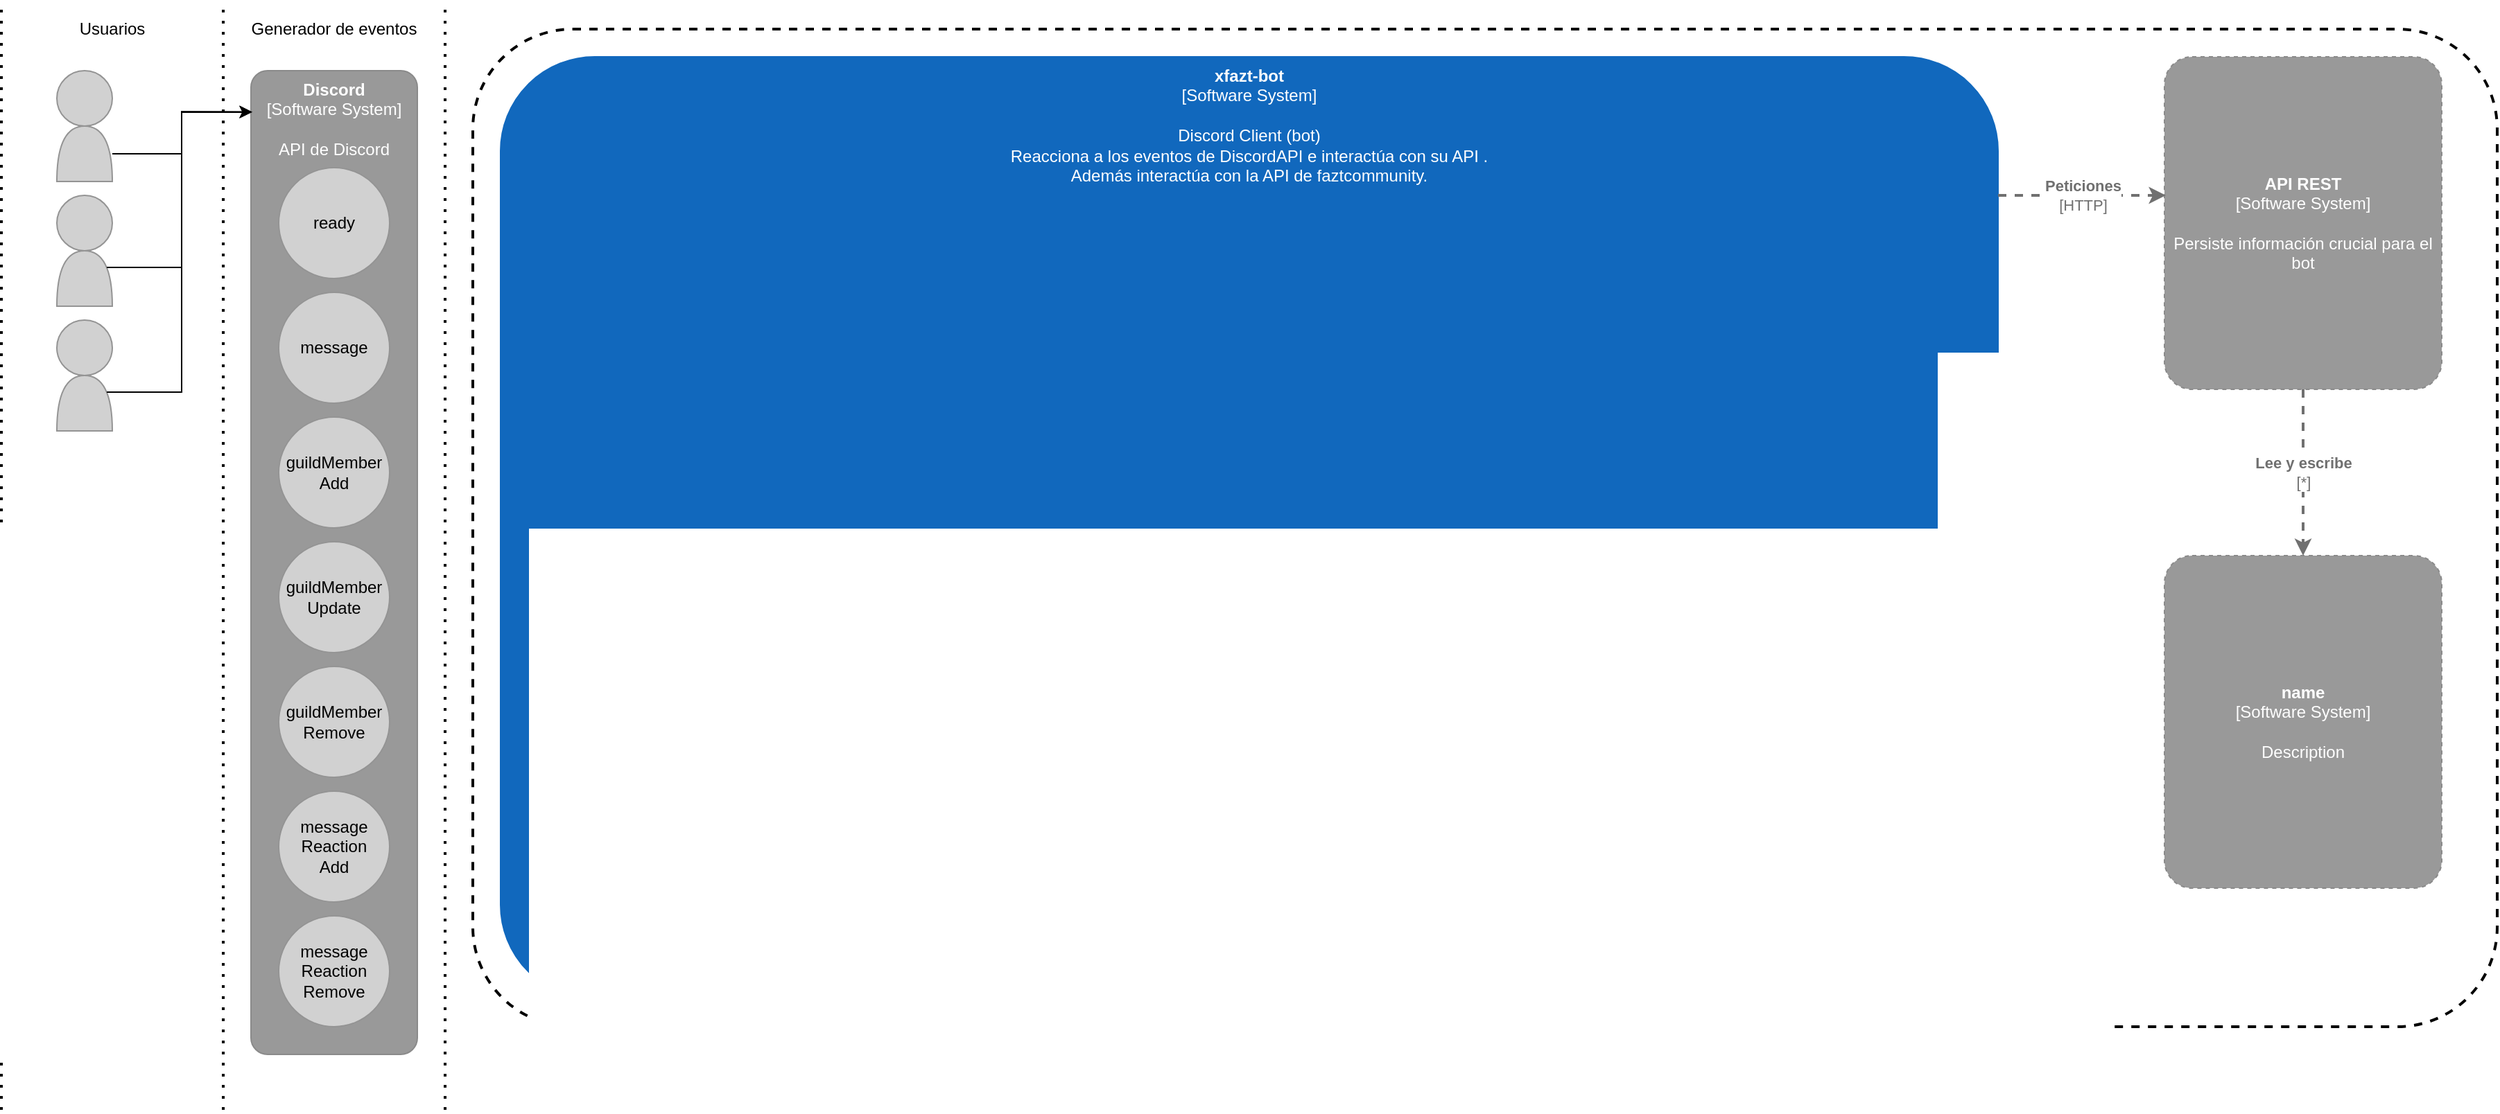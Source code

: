 <mxfile version="13.10.4" type="github"><diagram id="pZjO1q-zsHxC9P53aRX8" name="Page-1"><mxGraphModel dx="2500" dy="2115" grid="1" gridSize="10" guides="1" tooltips="1" connect="1" arrows="1" fold="1" page="1" pageScale="1" pageWidth="827" pageHeight="1169" math="0" shadow="0"><root><mxCell id="0"/><mxCell id="1" parent="0"/><object placeholders="1" c4Name="Discord" c4Type="Software System" c4Description="API de Discord" label="&lt;b&gt;%c4Name%&lt;/b&gt;&lt;div&gt;[%c4Type%]&lt;/div&gt;&lt;br&gt;&lt;div&gt;%c4Description%&lt;/div&gt;" id="AsDXCz73vh-PDOLJINpi-14"><mxCell style="rounded=1;whiteSpace=wrap;html=1;labelBackgroundColor=none;fillColor=#999999;fontColor=#ffffff;align=center;arcSize=10;strokeColor=#8A8A8A;metaEdit=1;metaData={&quot;c4Type&quot;:{&quot;editable&quot;:false}};points=[[0.25,0,0],[0.5,0,0],[0.75,0,0],[1,0.25,0],[1,0.5,0],[1,0.75,0],[0.75,1,0],[0.5,1,0],[0.25,1,0],[0,0.75,0],[0,0.5,0],[0,0.25,0]];verticalAlign=top;" vertex="1" parent="1"><mxGeometry x="20" y="10" width="120" height="710" as="geometry"/></mxCell></object><mxCell id="AsDXCz73vh-PDOLJINpi-22" value="ready" style="ellipse;whiteSpace=wrap;html=1;aspect=fixed;rounded=1;align=center;fillColor=#D1D1D1;strokeColor=#949494;" vertex="1" parent="1"><mxGeometry x="40" y="80" width="80" height="80" as="geometry"/></mxCell><mxCell id="AsDXCz73vh-PDOLJINpi-25" value="message" style="ellipse;whiteSpace=wrap;html=1;aspect=fixed;rounded=1;align=center;fillColor=#D1D1D1;strokeColor=#949494;" vertex="1" parent="1"><mxGeometry x="40" y="170" width="80" height="80" as="geometry"/></mxCell><mxCell id="AsDXCz73vh-PDOLJINpi-26" value="guildMember&lt;br&gt;Add" style="ellipse;whiteSpace=wrap;html=1;aspect=fixed;rounded=1;align=center;fillColor=#D1D1D1;strokeColor=#949494;" vertex="1" parent="1"><mxGeometry x="40" y="260" width="80" height="80" as="geometry"/></mxCell><mxCell id="AsDXCz73vh-PDOLJINpi-27" value="&lt;div&gt;guildMember&lt;br&gt;Update&lt;/div&gt;" style="ellipse;whiteSpace=wrap;html=1;aspect=fixed;rounded=1;align=center;fillColor=#D1D1D1;strokeColor=#949494;" vertex="1" parent="1"><mxGeometry x="40" y="350" width="80" height="80" as="geometry"/></mxCell><mxCell id="AsDXCz73vh-PDOLJINpi-28" value="guildMember&lt;br&gt;&lt;div&gt;Remove&lt;/div&gt;" style="ellipse;whiteSpace=wrap;html=1;aspect=fixed;rounded=1;align=center;fillColor=#D1D1D1;strokeColor=#949494;" vertex="1" parent="1"><mxGeometry x="40" y="440" width="80" height="80" as="geometry"/></mxCell><mxCell id="AsDXCz73vh-PDOLJINpi-29" value="message&lt;br&gt;Reaction&lt;br&gt;Add" style="ellipse;whiteSpace=wrap;html=1;aspect=fixed;rounded=1;align=center;fillColor=#D1D1D1;strokeColor=#949494;" vertex="1" parent="1"><mxGeometry x="40" y="530" width="80" height="80" as="geometry"/></mxCell><mxCell id="AsDXCz73vh-PDOLJINpi-30" value="message&lt;br&gt;Reaction&lt;br&gt;Remove" style="ellipse;whiteSpace=wrap;html=1;aspect=fixed;rounded=1;align=center;fillColor=#D1D1D1;strokeColor=#949494;" vertex="1" parent="1"><mxGeometry x="40" y="620" width="80" height="80" as="geometry"/></mxCell><mxCell id="AsDXCz73vh-PDOLJINpi-31" style="edgeStyle=orthogonalEdgeStyle;rounded=0;orthogonalLoop=1;jettySize=auto;html=1;exitX=0.5;exitY=1;exitDx=0;exitDy=0;exitPerimeter=0;" edge="1" parent="1" source="AsDXCz73vh-PDOLJINpi-14" target="AsDXCz73vh-PDOLJINpi-14"><mxGeometry relative="1" as="geometry"/></mxCell><mxCell id="AsDXCz73vh-PDOLJINpi-32" value="" style="endArrow=none;dashed=1;html=1;dashPattern=1 3;strokeWidth=2;" edge="1" parent="1"><mxGeometry width="50" height="50" relative="1" as="geometry"><mxPoint x="160" y="760" as="sourcePoint"/><mxPoint x="160" y="-40" as="targetPoint"/></mxGeometry></mxCell><mxCell id="AsDXCz73vh-PDOLJINpi-33" value="" style="endArrow=none;dashed=1;html=1;dashPattern=1 3;strokeWidth=2;" edge="1" parent="1"><mxGeometry width="50" height="50" relative="1" as="geometry"><mxPoint y="760" as="sourcePoint"/><mxPoint y="-40" as="targetPoint"/></mxGeometry></mxCell><mxCell id="AsDXCz73vh-PDOLJINpi-34" value="Generador de eventos" style="text;html=1;strokeColor=none;fillColor=none;align=center;verticalAlign=middle;whiteSpace=wrap;rounded=0;" vertex="1" parent="1"><mxGeometry y="-40" width="160" height="40" as="geometry"/></mxCell><mxCell id="AsDXCz73vh-PDOLJINpi-38" value="" style="group" vertex="1" connectable="0" parent="1"><mxGeometry x="-120" y="10" width="40" height="80" as="geometry"/></mxCell><mxCell id="AsDXCz73vh-PDOLJINpi-36" value="" style="ellipse;whiteSpace=wrap;html=1;aspect=fixed;rounded=1;strokeColor=#949494;fillColor=#D1D1D1;align=center;" vertex="1" parent="AsDXCz73vh-PDOLJINpi-38"><mxGeometry width="40" height="40" as="geometry"/></mxCell><mxCell id="AsDXCz73vh-PDOLJINpi-37" value="" style="shape=or;whiteSpace=wrap;html=1;rounded=1;strokeColor=#949494;fillColor=#D1D1D1;align=center;rotation=-90;" vertex="1" parent="AsDXCz73vh-PDOLJINpi-38"><mxGeometry y="40" width="40" height="40" as="geometry"/></mxCell><mxCell id="AsDXCz73vh-PDOLJINpi-39" value="" style="group" vertex="1" connectable="0" parent="1"><mxGeometry x="-120" y="190" width="40" height="80" as="geometry"/></mxCell><mxCell id="AsDXCz73vh-PDOLJINpi-40" value="" style="ellipse;whiteSpace=wrap;html=1;aspect=fixed;rounded=1;strokeColor=#949494;fillColor=#D1D1D1;align=center;" vertex="1" parent="AsDXCz73vh-PDOLJINpi-39"><mxGeometry width="40" height="40" as="geometry"/></mxCell><mxCell id="AsDXCz73vh-PDOLJINpi-41" value="" style="shape=or;whiteSpace=wrap;html=1;rounded=1;strokeColor=#949494;fillColor=#D1D1D1;align=center;rotation=-90;" vertex="1" parent="AsDXCz73vh-PDOLJINpi-39"><mxGeometry y="40" width="40" height="40" as="geometry"/></mxCell><mxCell id="AsDXCz73vh-PDOLJINpi-42" value="" style="group" vertex="1" connectable="0" parent="1"><mxGeometry x="-120" y="100" width="40" height="80" as="geometry"/></mxCell><mxCell id="AsDXCz73vh-PDOLJINpi-43" value="" style="ellipse;whiteSpace=wrap;html=1;aspect=fixed;rounded=1;strokeColor=#949494;fillColor=#D1D1D1;align=center;" vertex="1" parent="AsDXCz73vh-PDOLJINpi-42"><mxGeometry width="40" height="40" as="geometry"/></mxCell><mxCell id="AsDXCz73vh-PDOLJINpi-44" value="" style="shape=or;whiteSpace=wrap;html=1;rounded=1;strokeColor=#949494;fillColor=#D1D1D1;align=center;rotation=-90;" vertex="1" parent="AsDXCz73vh-PDOLJINpi-42"><mxGeometry y="40" width="40" height="40" as="geometry"/></mxCell><mxCell id="AsDXCz73vh-PDOLJINpi-46" style="edgeStyle=orthogonalEdgeStyle;rounded=0;orthogonalLoop=1;jettySize=auto;html=1;exitX=0.7;exitY=0.9;exitDx=0;exitDy=0;exitPerimeter=0;entryX=0.009;entryY=0.042;entryDx=0;entryDy=0;entryPerimeter=0;" edge="1" parent="1" source="AsDXCz73vh-PDOLJINpi-41" target="AsDXCz73vh-PDOLJINpi-14"><mxGeometry relative="1" as="geometry"/></mxCell><mxCell id="AsDXCz73vh-PDOLJINpi-48" style="edgeStyle=orthogonalEdgeStyle;rounded=0;orthogonalLoop=1;jettySize=auto;html=1;exitX=0.7;exitY=0.9;exitDx=0;exitDy=0;exitPerimeter=0;entryX=0.006;entryY=0.042;entryDx=0;entryDy=0;entryPerimeter=0;" edge="1" parent="1" source="AsDXCz73vh-PDOLJINpi-44" target="AsDXCz73vh-PDOLJINpi-14"><mxGeometry relative="1" as="geometry"><mxPoint x="10" y="50" as="targetPoint"/></mxGeometry></mxCell><mxCell id="AsDXCz73vh-PDOLJINpi-49" style="edgeStyle=orthogonalEdgeStyle;rounded=0;orthogonalLoop=1;jettySize=auto;html=1;entryX=0.006;entryY=0.042;entryDx=0;entryDy=0;entryPerimeter=0;" edge="1" parent="1" source="AsDXCz73vh-PDOLJINpi-37" target="AsDXCz73vh-PDOLJINpi-14"><mxGeometry relative="1" as="geometry"/></mxCell><mxCell id="AsDXCz73vh-PDOLJINpi-50" value="" style="endArrow=none;dashed=1;html=1;dashPattern=1 3;strokeWidth=2;" edge="1" parent="1"><mxGeometry width="50" height="50" relative="1" as="geometry"><mxPoint x="-160.0" y="760" as="sourcePoint"/><mxPoint x="-160.0" y="-40.0" as="targetPoint"/></mxGeometry></mxCell><mxCell id="AsDXCz73vh-PDOLJINpi-51" value="Usuarios" style="text;html=1;strokeColor=none;fillColor=none;align=center;verticalAlign=middle;whiteSpace=wrap;rounded=0;" vertex="1" parent="1"><mxGeometry x="-160" y="-40" width="160" height="40" as="geometry"/></mxCell><object placeholders="1" c4Name="xfazt-bot" c4Type="Software System" c4Description="Discord Client (bot)&#xA;Reacciona a los eventos de DiscordAPI e interactúa con su API .&#xA;Además interactúa con la API de faztcommunity." label="&lt;b&gt;%c4Name%&lt;/b&gt;&lt;div&gt;[%c4Type%]&lt;/div&gt;&lt;br&gt;&lt;div&gt;%c4Description%&lt;/div&gt;" id="AsDXCz73vh-PDOLJINpi-60"><mxCell style="rounded=1;whiteSpace=wrap;html=1;labelBackgroundColor=none;fillColor=#1168BD;fontColor=#ffffff;align=center;arcSize=10;strokeColor=#1168BD;metaEdit=1;metaData={&quot;c4Type&quot;:{&quot;editable&quot;:false}};points=[[0.25,0,0],[0.5,0,0],[0.75,0,0],[1,0.25,0],[1,0.5,0],[1,0.75,0],[0.75,1,0],[0.5,1,0],[0.25,1,0],[0,0.75,0],[0,0.5,0],[0,0.25,0]];verticalAlign=top;" vertex="1" parent="1"><mxGeometry x="200" width="1080" height="680" as="geometry"/></mxCell></object><mxCell id="AsDXCz73vh-PDOLJINpi-61" value="" style="group;rounded=1;strokeColor=#000000;strokeWidth=2;fillColor=none;align=center;dashed=1;arcSize=10;" vertex="1" connectable="0" parent="1"><mxGeometry x="180" y="-20" width="1460" height="720" as="geometry"/></mxCell><object placeholders="1" c4Name="API REST" c4Type="Software System" c4Description="Persiste información crucial para el bot" label="&lt;b&gt;%c4Name%&lt;/b&gt;&lt;div&gt;[%c4Type%]&lt;/div&gt;&lt;br&gt;&lt;div&gt;%c4Description%&lt;/div&gt;" id="AsDXCz73vh-PDOLJINpi-63"><mxCell style="rounded=1;whiteSpace=wrap;html=1;labelBackgroundColor=none;fillColor=#999999;fontColor=#ffffff;align=center;arcSize=10;strokeColor=#8A8A8A;metaEdit=1;metaData={&quot;c4Type&quot;:{&quot;editable&quot;:false}};points=[[0.25,0,0],[0.5,0,0],[0.75,0,0],[1,0.25,0],[1,0.5,0],[1,0.75,0],[0.75,1,0],[0.5,1,0],[0.25,1,0],[0,0.75,0],[0,0.5,0],[0,0.25,0]];dashed=1;" vertex="1" parent="1"><mxGeometry x="1400" width="200" height="240" as="geometry"/></mxCell></object><object placeholders="1" c4Name="name" c4Type="Software System" c4Description="Description" label="&lt;b&gt;%c4Name%&lt;/b&gt;&lt;div&gt;[%c4Type%]&lt;/div&gt;&lt;br&gt;&lt;div&gt;%c4Description%&lt;/div&gt;" id="AsDXCz73vh-PDOLJINpi-64"><mxCell style="rounded=1;whiteSpace=wrap;html=1;labelBackgroundColor=none;fillColor=#999999;fontColor=#ffffff;align=center;arcSize=10;strokeColor=#8A8A8A;metaEdit=1;metaData={&quot;c4Type&quot;:{&quot;editable&quot;:false}};points=[[0.25,0,0],[0.5,0,0],[0.75,0,0],[1,0.25,0],[1,0.5,0],[1,0.75,0],[0.75,1,0],[0.5,1,0],[0.25,1,0],[0,0.75,0],[0,0.5,0],[0,0.25,0]];dashed=1;" vertex="1" parent="1"><mxGeometry x="1400" y="360" width="200" height="240" as="geometry"/></mxCell></object><object placeholders="1" c4Type="Relationship" c4Technology="HTTP" c4Description="Peticiones" label="&lt;div style=&quot;text-align: left&quot;&gt;&lt;div style=&quot;text-align: center&quot;&gt;&lt;b&gt;%c4Description%&lt;/b&gt;&lt;/div&gt;&lt;div style=&quot;text-align: center&quot;&gt;[%c4Technology%]&lt;/div&gt;&lt;/div&gt;" id="AsDXCz73vh-PDOLJINpi-65"><mxCell style="edgeStyle=none;rounded=0;html=1;jettySize=auto;orthogonalLoop=1;strokeColor=#707070;strokeWidth=2;fontColor=#707070;jumpStyle=none;dashed=1;metaEdit=1;metaData={&quot;c4Type&quot;:{&quot;editable&quot;:false}};" edge="1" parent="1"><mxGeometry width="160" relative="1" as="geometry"><mxPoint x="1280" y="100" as="sourcePoint"/><mxPoint x="1401" y="100" as="targetPoint"/></mxGeometry></mxCell></object><object placeholders="1" c4Type="Relationship" c4Technology="*" c4Description="Lee y escribe" label="&lt;div style=&quot;text-align: left&quot;&gt;&lt;div style=&quot;text-align: center&quot;&gt;&lt;b&gt;%c4Description%&lt;/b&gt;&lt;/div&gt;&lt;div style=&quot;text-align: center&quot;&gt;[%c4Technology%]&lt;/div&gt;&lt;/div&gt;" id="AsDXCz73vh-PDOLJINpi-66"><mxCell style="edgeStyle=none;rounded=0;html=1;entryX=0.5;entryY=0;jettySize=auto;orthogonalLoop=1;strokeColor=#707070;strokeWidth=2;fontColor=#707070;jumpStyle=none;dashed=1;metaEdit=1;metaData={&quot;c4Type&quot;:{&quot;editable&quot;:false}};entryDx=0;entryDy=0;entryPerimeter=0;" edge="1" parent="1" target="AsDXCz73vh-PDOLJINpi-64"><mxGeometry width="160" relative="1" as="geometry"><mxPoint x="1500" y="240" as="sourcePoint"/><mxPoint x="1600" y="270" as="targetPoint"/></mxGeometry></mxCell></object></root></mxGraphModel></diagram></mxfile>